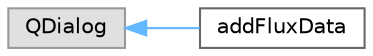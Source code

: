 digraph "Graphical Class Hierarchy"
{
 // LATEX_PDF_SIZE
  bgcolor="transparent";
  edge [fontname=Helvetica,fontsize=10,labelfontname=Helvetica,labelfontsize=10];
  node [fontname=Helvetica,fontsize=10,shape=box,height=0.2,width=0.4];
  rankdir="LR";
  Node0 [id="Node000000",label="QDialog",height=0.2,width=0.4,color="grey60", fillcolor="#E0E0E0", style="filled",tooltip=" "];
  Node0 -> Node1 [id="edge12_Node000000_Node000001",dir="back",color="steelblue1",style="solid",tooltip=" "];
  Node1 [id="Node000001",label="addFluxData",height=0.2,width=0.4,color="grey40", fillcolor="white", style="filled",URL="$classaddFluxData.html",tooltip=" "];
}
